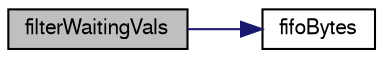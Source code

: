 digraph "filterWaitingVals"
{
  edge [fontname="FreeSans",fontsize="10",labelfontname="FreeSans",labelfontsize="10"];
  node [fontname="FreeSans",fontsize="10",shape=record];
  rankdir="LR";
  Node1 [label="filterWaitingVals",height=0.2,width=0.4,color="black", fillcolor="grey75", style="filled" fontcolor="black"];
  Node1 -> Node2 [color="midnightblue",fontsize="10",style="solid",fontname="FreeSans"];
  Node2 [label="fifoBytes",height=0.2,width=0.4,color="black", fillcolor="white", style="filled",URL="$group__fifo.html#ga234a782aa4e3bd8bc924ac878002551c",tooltip="returns the number of bytes in a FIFO-buffer"];
}
